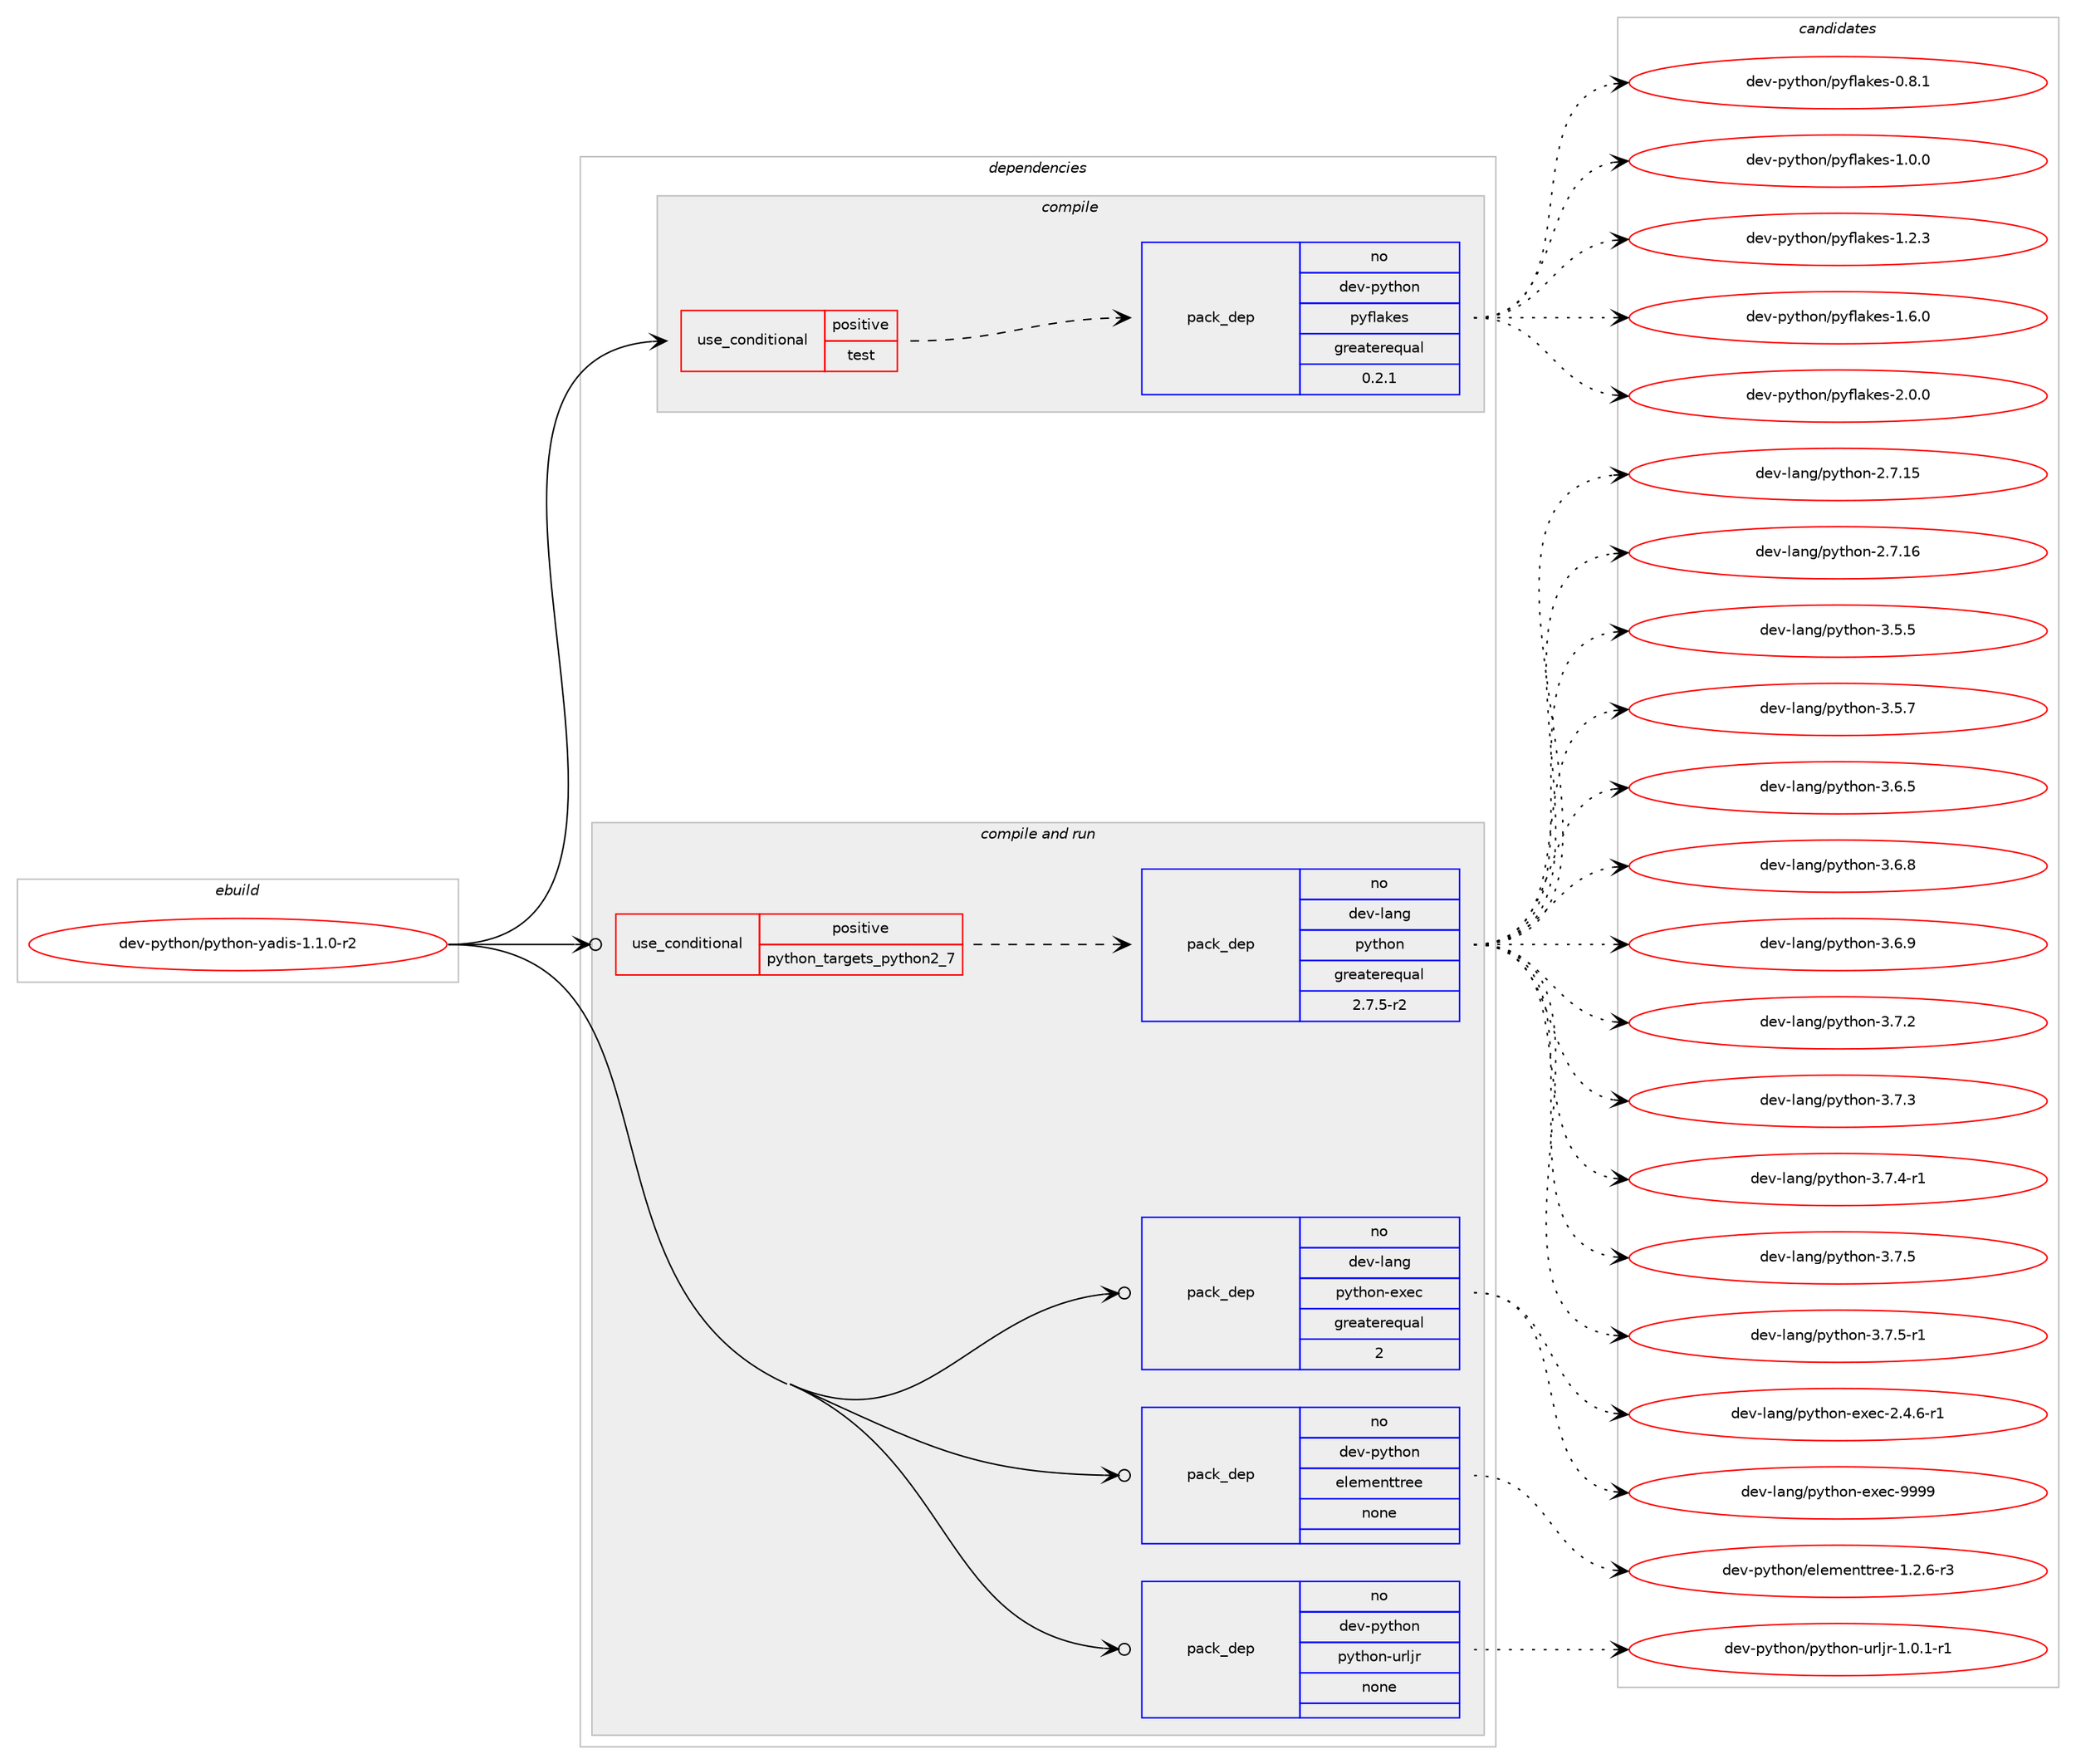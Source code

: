 digraph prolog {

# *************
# Graph options
# *************

newrank=true;
concentrate=true;
compound=true;
graph [rankdir=LR,fontname=Helvetica,fontsize=10,ranksep=1.5];#, ranksep=2.5, nodesep=0.2];
edge  [arrowhead=vee];
node  [fontname=Helvetica,fontsize=10];

# **********
# The ebuild
# **********

subgraph cluster_leftcol {
color=gray;
rank=same;
label=<<i>ebuild</i>>;
id [label="dev-python/python-yadis-1.1.0-r2", color=red, width=4, href="../dev-python/python-yadis-1.1.0-r2.svg"];
}

# ****************
# The dependencies
# ****************

subgraph cluster_midcol {
color=gray;
label=<<i>dependencies</i>>;
subgraph cluster_compile {
fillcolor="#eeeeee";
style=filled;
label=<<i>compile</i>>;
subgraph cond148000 {
dependency633240 [label=<<TABLE BORDER="0" CELLBORDER="1" CELLSPACING="0" CELLPADDING="4"><TR><TD ROWSPAN="3" CELLPADDING="10">use_conditional</TD></TR><TR><TD>positive</TD></TR><TR><TD>test</TD></TR></TABLE>>, shape=none, color=red];
subgraph pack473367 {
dependency633241 [label=<<TABLE BORDER="0" CELLBORDER="1" CELLSPACING="0" CELLPADDING="4" WIDTH="220"><TR><TD ROWSPAN="6" CELLPADDING="30">pack_dep</TD></TR><TR><TD WIDTH="110">no</TD></TR><TR><TD>dev-python</TD></TR><TR><TD>pyflakes</TD></TR><TR><TD>greaterequal</TD></TR><TR><TD>0.2.1</TD></TR></TABLE>>, shape=none, color=blue];
}
dependency633240:e -> dependency633241:w [weight=20,style="dashed",arrowhead="vee"];
}
id:e -> dependency633240:w [weight=20,style="solid",arrowhead="vee"];
}
subgraph cluster_compileandrun {
fillcolor="#eeeeee";
style=filled;
label=<<i>compile and run</i>>;
subgraph cond148001 {
dependency633242 [label=<<TABLE BORDER="0" CELLBORDER="1" CELLSPACING="0" CELLPADDING="4"><TR><TD ROWSPAN="3" CELLPADDING="10">use_conditional</TD></TR><TR><TD>positive</TD></TR><TR><TD>python_targets_python2_7</TD></TR></TABLE>>, shape=none, color=red];
subgraph pack473368 {
dependency633243 [label=<<TABLE BORDER="0" CELLBORDER="1" CELLSPACING="0" CELLPADDING="4" WIDTH="220"><TR><TD ROWSPAN="6" CELLPADDING="30">pack_dep</TD></TR><TR><TD WIDTH="110">no</TD></TR><TR><TD>dev-lang</TD></TR><TR><TD>python</TD></TR><TR><TD>greaterequal</TD></TR><TR><TD>2.7.5-r2</TD></TR></TABLE>>, shape=none, color=blue];
}
dependency633242:e -> dependency633243:w [weight=20,style="dashed",arrowhead="vee"];
}
id:e -> dependency633242:w [weight=20,style="solid",arrowhead="odotvee"];
subgraph pack473369 {
dependency633244 [label=<<TABLE BORDER="0" CELLBORDER="1" CELLSPACING="0" CELLPADDING="4" WIDTH="220"><TR><TD ROWSPAN="6" CELLPADDING="30">pack_dep</TD></TR><TR><TD WIDTH="110">no</TD></TR><TR><TD>dev-lang</TD></TR><TR><TD>python-exec</TD></TR><TR><TD>greaterequal</TD></TR><TR><TD>2</TD></TR></TABLE>>, shape=none, color=blue];
}
id:e -> dependency633244:w [weight=20,style="solid",arrowhead="odotvee"];
subgraph pack473370 {
dependency633245 [label=<<TABLE BORDER="0" CELLBORDER="1" CELLSPACING="0" CELLPADDING="4" WIDTH="220"><TR><TD ROWSPAN="6" CELLPADDING="30">pack_dep</TD></TR><TR><TD WIDTH="110">no</TD></TR><TR><TD>dev-python</TD></TR><TR><TD>elementtree</TD></TR><TR><TD>none</TD></TR><TR><TD></TD></TR></TABLE>>, shape=none, color=blue];
}
id:e -> dependency633245:w [weight=20,style="solid",arrowhead="odotvee"];
subgraph pack473371 {
dependency633246 [label=<<TABLE BORDER="0" CELLBORDER="1" CELLSPACING="0" CELLPADDING="4" WIDTH="220"><TR><TD ROWSPAN="6" CELLPADDING="30">pack_dep</TD></TR><TR><TD WIDTH="110">no</TD></TR><TR><TD>dev-python</TD></TR><TR><TD>python-urljr</TD></TR><TR><TD>none</TD></TR><TR><TD></TD></TR></TABLE>>, shape=none, color=blue];
}
id:e -> dependency633246:w [weight=20,style="solid",arrowhead="odotvee"];
}
subgraph cluster_run {
fillcolor="#eeeeee";
style=filled;
label=<<i>run</i>>;
}
}

# **************
# The candidates
# **************

subgraph cluster_choices {
rank=same;
color=gray;
label=<<i>candidates</i>>;

subgraph choice473367 {
color=black;
nodesep=1;
choice100101118451121211161041111104711212110210897107101115454846564649 [label="dev-python/pyflakes-0.8.1", color=red, width=4,href="../dev-python/pyflakes-0.8.1.svg"];
choice100101118451121211161041111104711212110210897107101115454946484648 [label="dev-python/pyflakes-1.0.0", color=red, width=4,href="../dev-python/pyflakes-1.0.0.svg"];
choice100101118451121211161041111104711212110210897107101115454946504651 [label="dev-python/pyflakes-1.2.3", color=red, width=4,href="../dev-python/pyflakes-1.2.3.svg"];
choice100101118451121211161041111104711212110210897107101115454946544648 [label="dev-python/pyflakes-1.6.0", color=red, width=4,href="../dev-python/pyflakes-1.6.0.svg"];
choice100101118451121211161041111104711212110210897107101115455046484648 [label="dev-python/pyflakes-2.0.0", color=red, width=4,href="../dev-python/pyflakes-2.0.0.svg"];
dependency633241:e -> choice100101118451121211161041111104711212110210897107101115454846564649:w [style=dotted,weight="100"];
dependency633241:e -> choice100101118451121211161041111104711212110210897107101115454946484648:w [style=dotted,weight="100"];
dependency633241:e -> choice100101118451121211161041111104711212110210897107101115454946504651:w [style=dotted,weight="100"];
dependency633241:e -> choice100101118451121211161041111104711212110210897107101115454946544648:w [style=dotted,weight="100"];
dependency633241:e -> choice100101118451121211161041111104711212110210897107101115455046484648:w [style=dotted,weight="100"];
}
subgraph choice473368 {
color=black;
nodesep=1;
choice10010111845108971101034711212111610411111045504655464953 [label="dev-lang/python-2.7.15", color=red, width=4,href="../dev-lang/python-2.7.15.svg"];
choice10010111845108971101034711212111610411111045504655464954 [label="dev-lang/python-2.7.16", color=red, width=4,href="../dev-lang/python-2.7.16.svg"];
choice100101118451089711010347112121116104111110455146534653 [label="dev-lang/python-3.5.5", color=red, width=4,href="../dev-lang/python-3.5.5.svg"];
choice100101118451089711010347112121116104111110455146534655 [label="dev-lang/python-3.5.7", color=red, width=4,href="../dev-lang/python-3.5.7.svg"];
choice100101118451089711010347112121116104111110455146544653 [label="dev-lang/python-3.6.5", color=red, width=4,href="../dev-lang/python-3.6.5.svg"];
choice100101118451089711010347112121116104111110455146544656 [label="dev-lang/python-3.6.8", color=red, width=4,href="../dev-lang/python-3.6.8.svg"];
choice100101118451089711010347112121116104111110455146544657 [label="dev-lang/python-3.6.9", color=red, width=4,href="../dev-lang/python-3.6.9.svg"];
choice100101118451089711010347112121116104111110455146554650 [label="dev-lang/python-3.7.2", color=red, width=4,href="../dev-lang/python-3.7.2.svg"];
choice100101118451089711010347112121116104111110455146554651 [label="dev-lang/python-3.7.3", color=red, width=4,href="../dev-lang/python-3.7.3.svg"];
choice1001011184510897110103471121211161041111104551465546524511449 [label="dev-lang/python-3.7.4-r1", color=red, width=4,href="../dev-lang/python-3.7.4-r1.svg"];
choice100101118451089711010347112121116104111110455146554653 [label="dev-lang/python-3.7.5", color=red, width=4,href="../dev-lang/python-3.7.5.svg"];
choice1001011184510897110103471121211161041111104551465546534511449 [label="dev-lang/python-3.7.5-r1", color=red, width=4,href="../dev-lang/python-3.7.5-r1.svg"];
dependency633243:e -> choice10010111845108971101034711212111610411111045504655464953:w [style=dotted,weight="100"];
dependency633243:e -> choice10010111845108971101034711212111610411111045504655464954:w [style=dotted,weight="100"];
dependency633243:e -> choice100101118451089711010347112121116104111110455146534653:w [style=dotted,weight="100"];
dependency633243:e -> choice100101118451089711010347112121116104111110455146534655:w [style=dotted,weight="100"];
dependency633243:e -> choice100101118451089711010347112121116104111110455146544653:w [style=dotted,weight="100"];
dependency633243:e -> choice100101118451089711010347112121116104111110455146544656:w [style=dotted,weight="100"];
dependency633243:e -> choice100101118451089711010347112121116104111110455146544657:w [style=dotted,weight="100"];
dependency633243:e -> choice100101118451089711010347112121116104111110455146554650:w [style=dotted,weight="100"];
dependency633243:e -> choice100101118451089711010347112121116104111110455146554651:w [style=dotted,weight="100"];
dependency633243:e -> choice1001011184510897110103471121211161041111104551465546524511449:w [style=dotted,weight="100"];
dependency633243:e -> choice100101118451089711010347112121116104111110455146554653:w [style=dotted,weight="100"];
dependency633243:e -> choice1001011184510897110103471121211161041111104551465546534511449:w [style=dotted,weight="100"];
}
subgraph choice473369 {
color=black;
nodesep=1;
choice10010111845108971101034711212111610411111045101120101994550465246544511449 [label="dev-lang/python-exec-2.4.6-r1", color=red, width=4,href="../dev-lang/python-exec-2.4.6-r1.svg"];
choice10010111845108971101034711212111610411111045101120101994557575757 [label="dev-lang/python-exec-9999", color=red, width=4,href="../dev-lang/python-exec-9999.svg"];
dependency633244:e -> choice10010111845108971101034711212111610411111045101120101994550465246544511449:w [style=dotted,weight="100"];
dependency633244:e -> choice10010111845108971101034711212111610411111045101120101994557575757:w [style=dotted,weight="100"];
}
subgraph choice473370 {
color=black;
nodesep=1;
choice10010111845112121116104111110471011081011091011101161161141011014549465046544511451 [label="dev-python/elementtree-1.2.6-r3", color=red, width=4,href="../dev-python/elementtree-1.2.6-r3.svg"];
dependency633245:e -> choice10010111845112121116104111110471011081011091011101161161141011014549465046544511451:w [style=dotted,weight="100"];
}
subgraph choice473371 {
color=black;
nodesep=1;
choice1001011184511212111610411111047112121116104111110451171141081061144549464846494511449 [label="dev-python/python-urljr-1.0.1-r1", color=red, width=4,href="../dev-python/python-urljr-1.0.1-r1.svg"];
dependency633246:e -> choice1001011184511212111610411111047112121116104111110451171141081061144549464846494511449:w [style=dotted,weight="100"];
}
}

}
